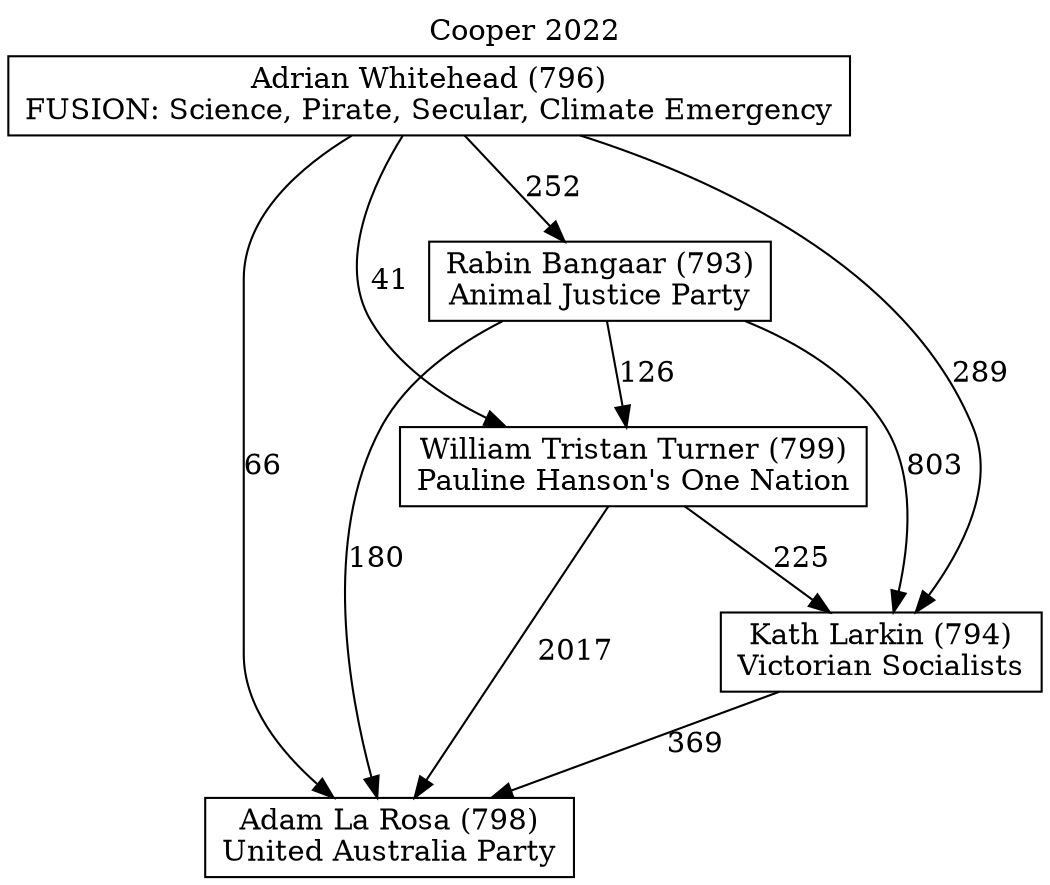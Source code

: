 // House preference flow
digraph "Adam La Rosa (798)_Cooper_2022" {
	graph [label="Cooper 2022" labelloc=t mclimit=10]
	node [shape=box]
	"Adrian Whitehead (796)" [label="Adrian Whitehead (796)
FUSION: Science, Pirate, Secular, Climate Emergency"]
	"William Tristan Turner (799)" [label="William Tristan Turner (799)
Pauline Hanson's One Nation"]
	"Kath Larkin (794)" [label="Kath Larkin (794)
Victorian Socialists"]
	"Rabin Bangaar (793)" [label="Rabin Bangaar (793)
Animal Justice Party"]
	"Adam La Rosa (798)" [label="Adam La Rosa (798)
United Australia Party"]
	"Kath Larkin (794)" -> "Adam La Rosa (798)" [label=369]
	"Adrian Whitehead (796)" -> "William Tristan Turner (799)" [label=41]
	"William Tristan Turner (799)" -> "Kath Larkin (794)" [label=225]
	"Adrian Whitehead (796)" -> "Rabin Bangaar (793)" [label=252]
	"Rabin Bangaar (793)" -> "Kath Larkin (794)" [label=803]
	"Adrian Whitehead (796)" -> "Kath Larkin (794)" [label=289]
	"William Tristan Turner (799)" -> "Adam La Rosa (798)" [label=2017]
	"Adrian Whitehead (796)" -> "Adam La Rosa (798)" [label=66]
	"Rabin Bangaar (793)" -> "William Tristan Turner (799)" [label=126]
	"Rabin Bangaar (793)" -> "Adam La Rosa (798)" [label=180]
}

